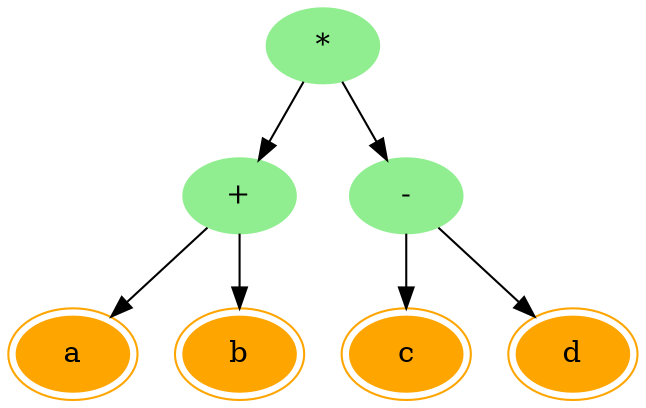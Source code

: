 digraph G {
g[color = lightgreen, style = filled, label="*"];
g -> c
g -> f
c[color = lightgreen, style = filled, label="+"];
c -> a
c -> b
a[color = orange, peripheries=2, style = filled, label="a"];
b[color = orange, peripheries=2, style = filled, label="b"];
f[color = lightgreen, style = filled, label="-"];
f -> d
f -> e
d[color = orange, peripheries=2, style = filled, label="c"];
e[color = orange, peripheries=2, style = filled, label="d"];
}